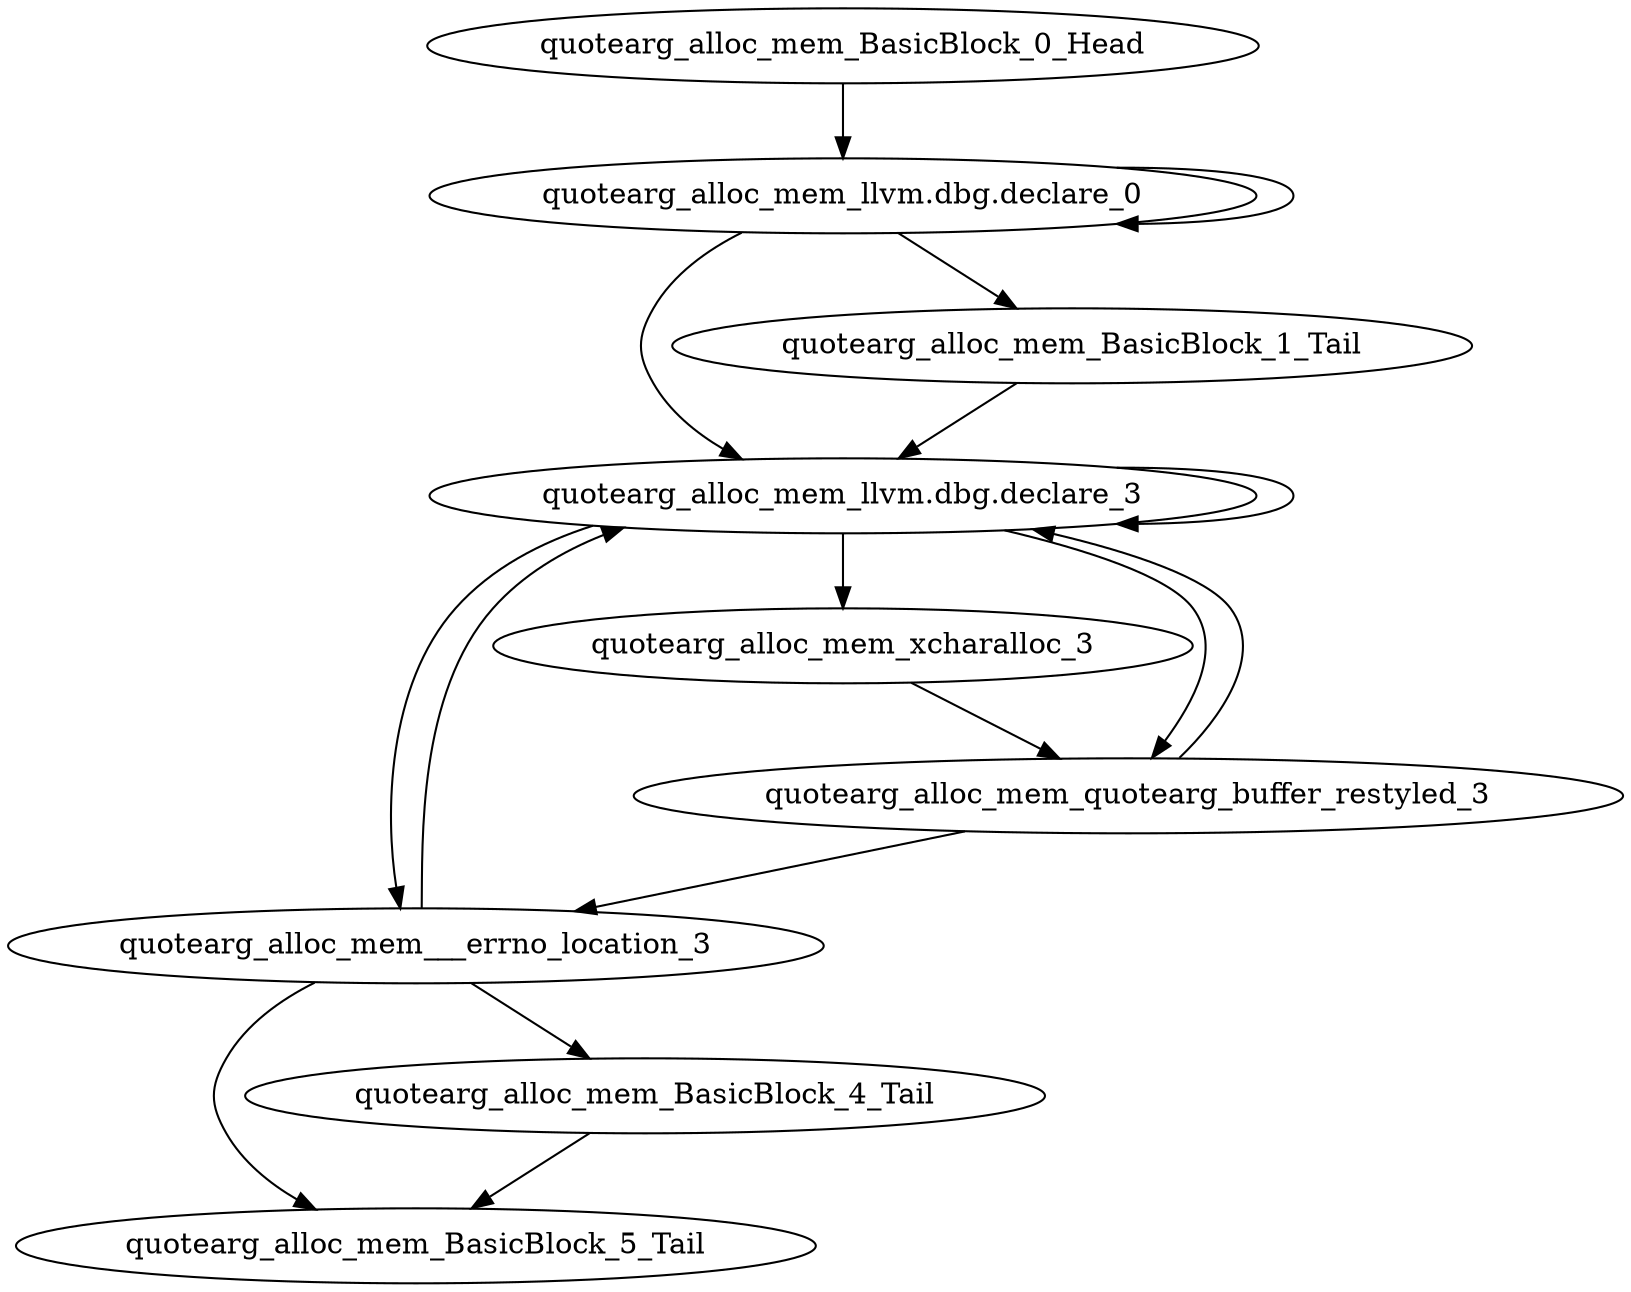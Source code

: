 digraph G {
    "quotearg_alloc_mem_BasicBlock_0_Head" -> "quotearg_alloc_mem_llvm.dbg.declare_0"
    "quotearg_alloc_mem___errno_location_3" -> "quotearg_alloc_mem_llvm.dbg.declare_3"
    "quotearg_alloc_mem___errno_location_3" -> "quotearg_alloc_mem_BasicBlock_5_Tail"
    "quotearg_alloc_mem___errno_location_3" -> "quotearg_alloc_mem_BasicBlock_4_Tail"
    "quotearg_alloc_mem_xcharalloc_3" -> "quotearg_alloc_mem_quotearg_buffer_restyled_3"
    "quotearg_alloc_mem_llvm.dbg.declare_3" -> "quotearg_alloc_mem___errno_location_3"
    "quotearg_alloc_mem_llvm.dbg.declare_3" -> "quotearg_alloc_mem_xcharalloc_3"
    "quotearg_alloc_mem_llvm.dbg.declare_3" -> "quotearg_alloc_mem_llvm.dbg.declare_3"
    "quotearg_alloc_mem_llvm.dbg.declare_3" -> "quotearg_alloc_mem_quotearg_buffer_restyled_3"
    "quotearg_alloc_mem_quotearg_buffer_restyled_3" -> "quotearg_alloc_mem___errno_location_3"
    "quotearg_alloc_mem_quotearg_buffer_restyled_3" -> "quotearg_alloc_mem_llvm.dbg.declare_3"
    "quotearg_alloc_mem_BasicBlock_1_Tail" -> "quotearg_alloc_mem_llvm.dbg.declare_3"
    "quotearg_alloc_mem_BasicBlock_4_Tail" -> "quotearg_alloc_mem_BasicBlock_5_Tail"
    "quotearg_alloc_mem_llvm.dbg.declare_0" -> "quotearg_alloc_mem_llvm.dbg.declare_3"
    "quotearg_alloc_mem_llvm.dbg.declare_0" -> "quotearg_alloc_mem_BasicBlock_1_Tail"
    "quotearg_alloc_mem_llvm.dbg.declare_0" -> "quotearg_alloc_mem_llvm.dbg.declare_0"
}
